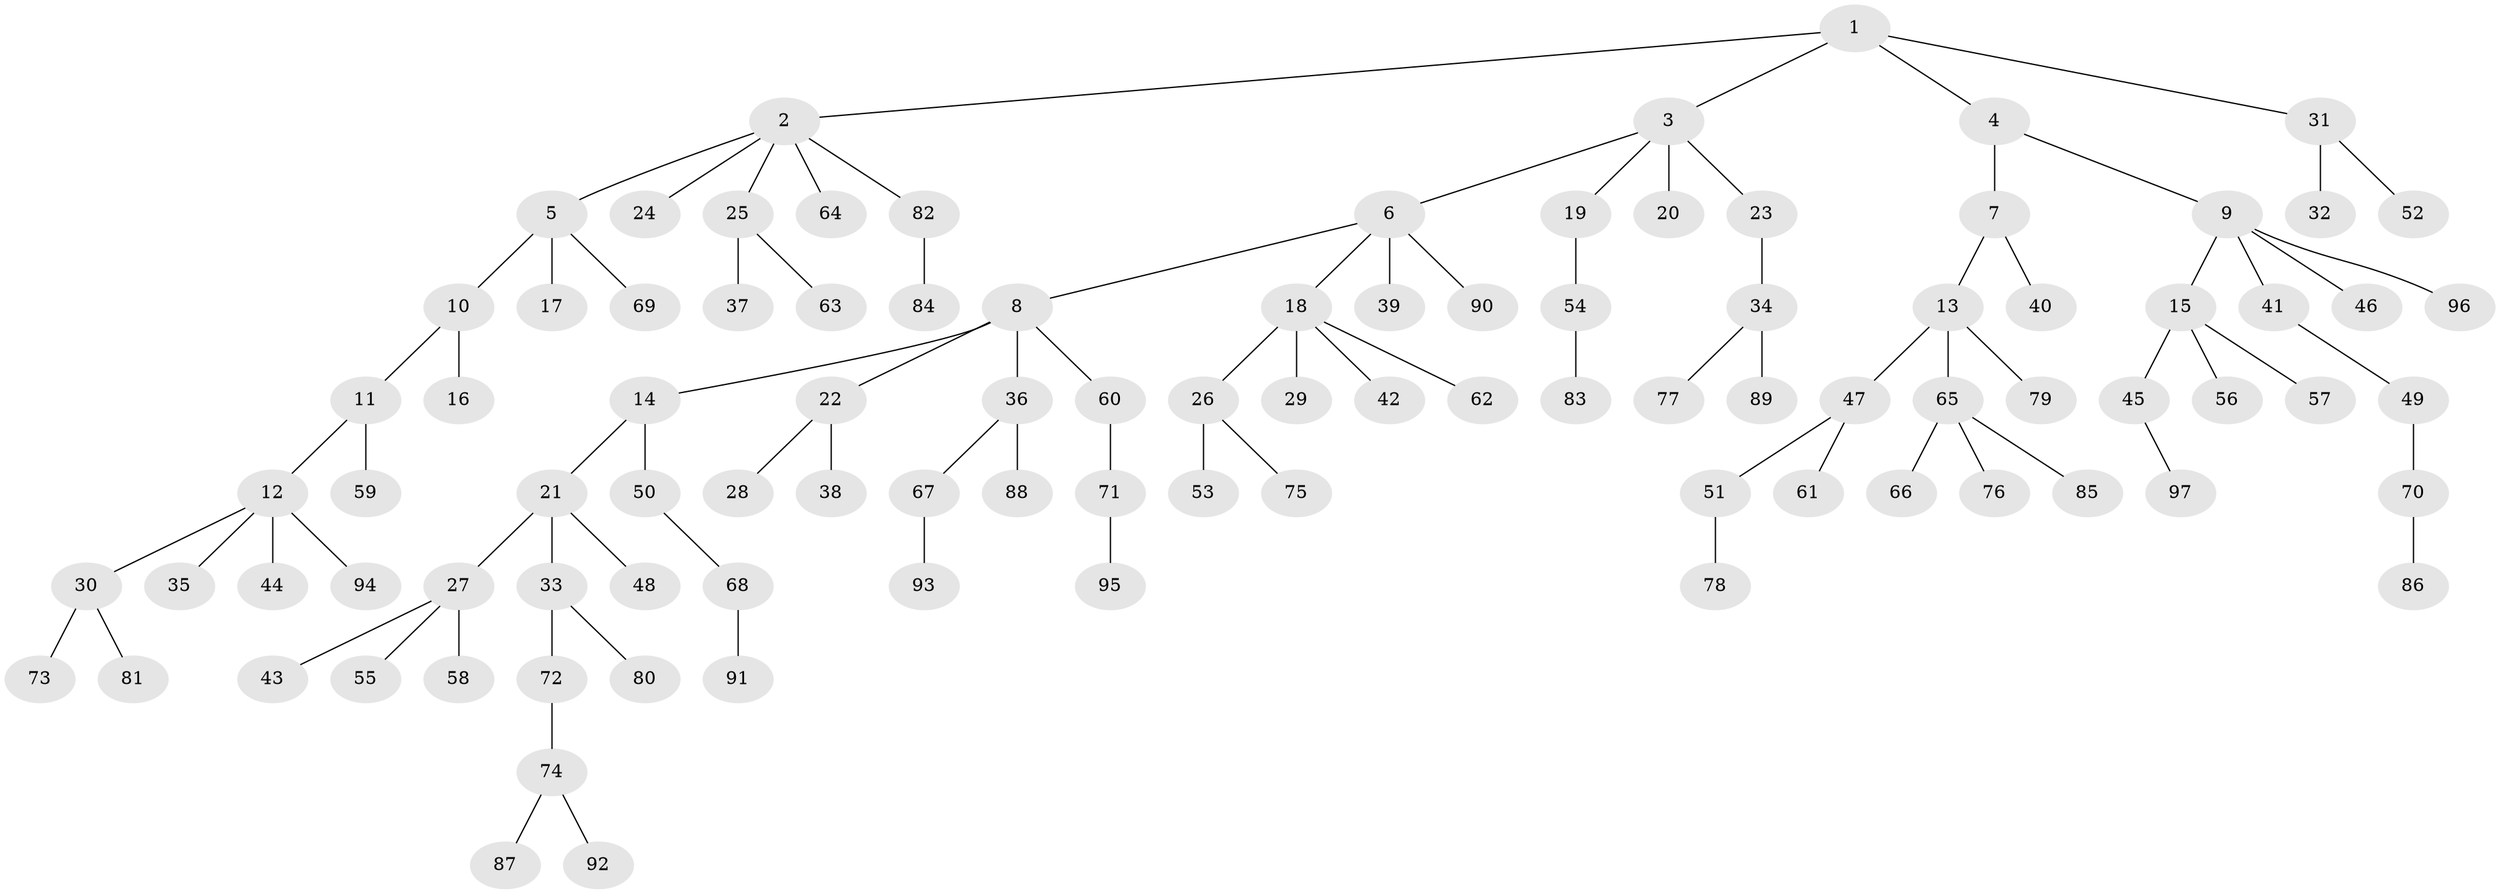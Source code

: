 // Generated by graph-tools (version 1.1) at 2025/11/02/27/25 16:11:28]
// undirected, 97 vertices, 96 edges
graph export_dot {
graph [start="1"]
  node [color=gray90,style=filled];
  1;
  2;
  3;
  4;
  5;
  6;
  7;
  8;
  9;
  10;
  11;
  12;
  13;
  14;
  15;
  16;
  17;
  18;
  19;
  20;
  21;
  22;
  23;
  24;
  25;
  26;
  27;
  28;
  29;
  30;
  31;
  32;
  33;
  34;
  35;
  36;
  37;
  38;
  39;
  40;
  41;
  42;
  43;
  44;
  45;
  46;
  47;
  48;
  49;
  50;
  51;
  52;
  53;
  54;
  55;
  56;
  57;
  58;
  59;
  60;
  61;
  62;
  63;
  64;
  65;
  66;
  67;
  68;
  69;
  70;
  71;
  72;
  73;
  74;
  75;
  76;
  77;
  78;
  79;
  80;
  81;
  82;
  83;
  84;
  85;
  86;
  87;
  88;
  89;
  90;
  91;
  92;
  93;
  94;
  95;
  96;
  97;
  1 -- 2;
  1 -- 3;
  1 -- 4;
  1 -- 31;
  2 -- 5;
  2 -- 24;
  2 -- 25;
  2 -- 64;
  2 -- 82;
  3 -- 6;
  3 -- 19;
  3 -- 20;
  3 -- 23;
  4 -- 7;
  4 -- 9;
  5 -- 10;
  5 -- 17;
  5 -- 69;
  6 -- 8;
  6 -- 18;
  6 -- 39;
  6 -- 90;
  7 -- 13;
  7 -- 40;
  8 -- 14;
  8 -- 22;
  8 -- 36;
  8 -- 60;
  9 -- 15;
  9 -- 41;
  9 -- 46;
  9 -- 96;
  10 -- 11;
  10 -- 16;
  11 -- 12;
  11 -- 59;
  12 -- 30;
  12 -- 35;
  12 -- 44;
  12 -- 94;
  13 -- 47;
  13 -- 65;
  13 -- 79;
  14 -- 21;
  14 -- 50;
  15 -- 45;
  15 -- 56;
  15 -- 57;
  18 -- 26;
  18 -- 29;
  18 -- 42;
  18 -- 62;
  19 -- 54;
  21 -- 27;
  21 -- 33;
  21 -- 48;
  22 -- 28;
  22 -- 38;
  23 -- 34;
  25 -- 37;
  25 -- 63;
  26 -- 53;
  26 -- 75;
  27 -- 43;
  27 -- 55;
  27 -- 58;
  30 -- 73;
  30 -- 81;
  31 -- 32;
  31 -- 52;
  33 -- 72;
  33 -- 80;
  34 -- 77;
  34 -- 89;
  36 -- 67;
  36 -- 88;
  41 -- 49;
  45 -- 97;
  47 -- 51;
  47 -- 61;
  49 -- 70;
  50 -- 68;
  51 -- 78;
  54 -- 83;
  60 -- 71;
  65 -- 66;
  65 -- 76;
  65 -- 85;
  67 -- 93;
  68 -- 91;
  70 -- 86;
  71 -- 95;
  72 -- 74;
  74 -- 87;
  74 -- 92;
  82 -- 84;
}
